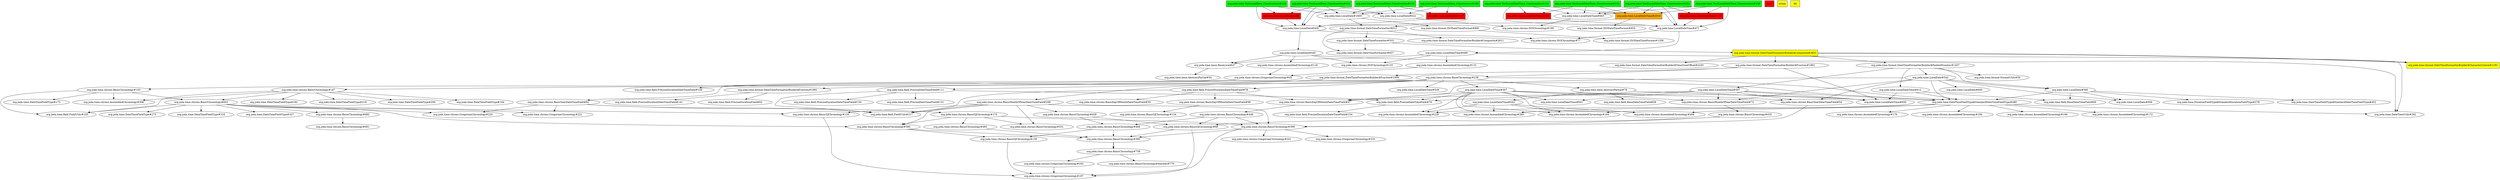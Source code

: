 digraph enhanced {
	"org.joda.time.format.DateTimeFormatterBuilder$CharacterLiteral#1191" [style=striped shape=box fillcolor="yellow"];
	"org.joda.time.TestLocalDate_Constructors#151" [style=striped shape=box fillcolor="green"];
	"org.joda.time.TestLocalDateTime_Constructors#159" [style=striped shape=box fillcolor="green"];
	"org.joda.time.TestLocalDateTime_Constructors#113" [style=striped shape=box fillcolor="green"];
	"org.joda.time.LocalDate#207" [style=striped shape=box fillcolor="red"];
	"org.joda.time.TestLocalDateTime_Constructors#121" [style=striped shape=box fillcolor="green"];
	"org.joda.time.TestLocalDate_Constructors#143" [style=striped shape=box fillcolor="green"];
	"real" [style=striped shape=box fillcolor="red"];
	"ochiai" [style=striped shape=box fillcolor="yellow"];
	"d4" [style=striped shape=box fillcolor="yellow"];
	"org.joda.time.LocalDate#240" [style=striped shape=box fillcolor="red"];
	"org.joda.time.LocalDateTime#233" [style=striped shape=box fillcolor="red"];
	"org.joda.time.LocalDateTime#196" [style=striped shape=box fillcolor="red"];
	"org.joda.time.format.DateTimeFormatterBuilder$Composite#2653" [style=striped shape=box fillcolor="yellow"];
	"org.joda.time.TestLocalDate_Constructors#105" [style=striped shape=box fillcolor="green"];
	"org.joda.time.TestLocalDate_Constructors#113" [style=striped shape=box fillcolor="green"];
	"org.joda.time.TestLocalDateTime_Constructors#151" [style=striped shape=box fillcolor="green"];
	"org.joda.time.LocalDateTime#2016" [style=striped shape=box fillcolor="orange"];
	"org.joda.time.format.DateTimeFormatterBuilder$Composite#2653" -> "org.joda.time.format.DateTimeFormatterBuilder$CharacterLiteral#1191" [style=bold];
	"org.joda.time.chrono.BaseChronology#239" -> "org.joda.time.LocalDateTime#529";
	"org.joda.time.LocalDateTime#471" -> "org.joda.time.chrono.ISOChronology#77";
	"org.joda.time.LocalDate#426" -> "org.joda.time.chrono.ISOChronology#77";
	"org.joda.time.chrono.AssembledChronology#118" -> "org.joda.time.chrono.GregorianChronology#45";
	"org.joda.time.chrono.AssembledChronology#131" -> "org.joda.time.chrono.GregorianChronology#45";
	"org.joda.time.chrono.BasicChronology#153" -> "org.joda.time.DateTimeFieldType#173";
	"org.joda.time.TestLocalDate_Constructors#151" -> "org.joda.time.LocalDate#240";
	"org.joda.time.TestLocalDate_Constructors#143" -> "org.joda.time.LocalDate#240";
	"org.joda.time.LocalDateTime#597" -> "org.joda.time.LocalDateTime#650";
	"org.joda.time.format.DateTimeFormatterBuilder$Fraction#1891" -> "org.joda.time.LocalDateTime#650";
	"org.joda.time.base.AbstractPartial#79" -> "org.joda.time.LocalDateTime#650";
	"org.joda.time.LocalDateTime#567" -> "org.joda.time.LocalDateTime#650";
	"org.joda.time.LocalDateTime#612" -> "org.joda.time.LocalDateTime#650";
	"org.joda.time.format.DateTimeFormatterBuilder$Fraction#1909" -> "org.joda.time.format.DateTimeFormatterBuilder$Fraction#1991";
	"org.joda.time.field.PreciseDurationDateTimeField#78" -> "org.joda.time.field.FieldUtils#217";
	"org.joda.time.chrono.BasicYearDateTimeField#82" -> "org.joda.time.field.FieldUtils#217";
	"org.joda.time.field.PreciseDateTimeField#111" -> "org.joda.time.field.FieldUtils#217";
	"org.joda.time.chrono.BasicMonthOfYearDateTimeField#298" -> "org.joda.time.field.FieldUtils#217";
	"org.joda.time.chrono.BasicChronology#167" -> "org.joda.time.DateTimeFieldType#218";
	"org.joda.time.format.DateTimeFormatterBuilder$Fraction#1991" -> "org.joda.time.field.PreciseDurationDateTimeField#141";
	"org.joda.time.LocalDateTime#499" -> "org.joda.time.chrono.AssembledChronology#131";
	"org.joda.time.LocalDateTime#471" -> "org.joda.time.LocalDateTime#499";
	"org.joda.time.chrono.BaseChronology#239" -> "org.joda.time.field.PreciseDurationDateTimeField#78";
	"org.joda.time.chrono.BasicChronology#167" -> "org.joda.time.DateTimeFieldType#200";
	"org.joda.time.chrono.BasicGJChronology#88" -> "org.joda.time.chrono.BasicChronology#360";
	"org.joda.time.chrono.BasicChronology#385" -> "org.joda.time.chrono.BasicChronology#360";
	"org.joda.time.chrono.BasicChronology#468" -> "org.joda.time.chrono.BasicChronology#360";
	"org.joda.time.chrono.BasicChronology#485" -> "org.joda.time.chrono.BasicChronology#360";
	"org.joda.time.chrono.BasicChronology#399" -> "org.joda.time.chrono.BasicChronology#360";
	"org.joda.time.chrono.BasicChronology#153" -> "org.joda.time.chrono.AssembledChronology#308";
	"org.joda.time.chrono.BasicChronology#167" -> "org.joda.time.chrono.AssembledChronology#308";
	"org.joda.time.chrono.BasicChronology#603" -> "org.joda.time.DateTimeFieldType#327";
	"org.joda.time.field.PreciseDurationDateTimeField#78" -> "org.joda.time.chrono.BasicDayOfMonthDateTimeField#55";
	"org.joda.time.base.BaseLocal#47" -> "org.joda.time.base.AbstractPartial#54";
	"org.joda.time.chrono.BasicGJChronology#175" -> "org.joda.time.chrono.BasicChronology#485";
	"org.joda.time.chrono.BasicChronology#167" -> "org.joda.time.DateTimeFieldType#164";
	"org.joda.time.LocalDateTime#597" -> "org.joda.time.DateTimeFieldType$StandardDateTimeFieldType#480";
	"org.joda.time.LocalDate#560" -> "org.joda.time.DateTimeFieldType$StandardDateTimeFieldType#480";
	"org.joda.time.format.DateTimeFormatterBuilder$Fraction#1909" -> "org.joda.time.DateTimeFieldType$StandardDateTimeFieldType#480";
	"org.joda.time.LocalDateTime#612" -> "org.joda.time.DateTimeFieldType$StandardDateTimeFieldType#480";
	"org.joda.time.LocalDate#542" -> "org.joda.time.DateTimeFieldType$StandardDateTimeFieldType#480";
	"org.joda.time.chrono.BaseChronology#239" -> "org.joda.time.DateTimeFieldType$StandardDateTimeFieldType#480";
	"org.joda.time.field.PreciseDateTimeField#111" -> "org.joda.time.field.PreciseDateTimeField#131";
	"org.joda.time.base.AbstractPartial#79" -> "org.joda.time.LocalDateTime#542";
	"org.joda.time.TestLocalDateTime_Constructors#159" -> "org.joda.time.LocalDateTime#663";
	"org.joda.time.TestLocalDateTime_Constructors#113" -> "org.joda.time.LocalDateTime#663";
	"org.joda.time.TestLocalDateTime_Constructors#121" -> "org.joda.time.LocalDateTime#663";
	"org.joda.time.TestLocalDateTime_Constructors#151" -> "org.joda.time.LocalDateTime#663";
	"org.joda.time.DateTimeFieldType$StandardDateTimeFieldType#480" -> "org.joda.time.chrono.AssembledChronology#260";
	"org.joda.time.LocalDateTime#542" -> "org.joda.time.chrono.AssembledChronology#260";
	"org.joda.time.LocalDateTime#567" -> "org.joda.time.chrono.AssembledChronology#260";
	"org.joda.time.chrono.BaseChronology#239" -> "org.joda.time.chrono.BasicYearDateTimeField#82";
	"org.joda.time.DateTimeFieldType$StandardDateTimeFieldType#480" -> "org.joda.time.chrono.AssembledChronology#268";
	"org.joda.time.LocalDateTime#542" -> "org.joda.time.chrono.AssembledChronology#268";
	"org.joda.time.LocalDateTime#567" -> "org.joda.time.chrono.AssembledChronology#268";
	"org.joda.time.format.DateTimeFormatterBuilder$Composite#2653" -> "org.joda.time.format.DateTimeFormatterBuilder$PaddedNumber#1457";
	"org.joda.time.LocalDateTime#2016" -> "org.joda.time.format.ISODateTimeFormat#953";
	"org.joda.time.field.PreciseDurationDateTimeField#78" -> "org.joda.time.chrono.BasicDayOfMonthDateTimeField#47";
	"org.joda.time.LocalDateTime#597" -> "org.joda.time.chrono.BasicDayOfMonthDateTimeField#47";
	"org.joda.time.LocalDateTime#567" -> "org.joda.time.chrono.BasicDayOfMonthDateTimeField#47";
	"org.joda.time.LocalDate#542" -> "org.joda.time.chrono.BasicDayOfMonthDateTimeField#47";
	"org.joda.time.chrono.GregorianChronology#45" -> "org.joda.time.chrono.BasicChronology#153";
	"org.joda.time.chrono.BasicYearDateTimeField#82" -> "org.joda.time.chrono.BasicGJChronology#175";
	"org.joda.time.LocalDate#445" -> "org.joda.time.chrono.AssembledChronology#118";
	"org.joda.time.format.DateTimeFormatterBuilder$Fraction#1909" -> "org.joda.time.field.PreciseDurationDateTimeField#126";
	"org.joda.time.chrono.BasicMonthOfYearDateTimeField#72" -> "org.joda.time.chrono.BasicChronology#435";
	"org.joda.time.chrono.BasicGJChronology#175" -> "org.joda.time.chrono.BasicChronology#551";
	"org.joda.time.chrono.BasicMonthOfYearDateTimeField#298" -> "org.joda.time.chrono.BasicChronology#551";
	"org.joda.time.chrono.BasicGJChronology#175" -> "org.joda.time.chrono.BasicChronology#399";
	"org.joda.time.chrono.BasicYearDateTimeField#54" -> "org.joda.time.chrono.BasicChronology#399";
	"org.joda.time.chrono.BasicChronology#435" -> "org.joda.time.chrono.BasicChronology#399";
	"org.joda.time.chrono.BasicChronology#448" -> "org.joda.time.chrono.BasicChronology#399";
	"org.joda.time.chrono.BasicMonthOfYearDateTimeField#298" -> "org.joda.time.chrono.BasicChronology#399";
	"org.joda.time.TestLocalDateTime_Constructors#159" -> "org.joda.time.LocalDateTime#233";
	"org.joda.time.TestLocalDateTime_Constructors#151" -> "org.joda.time.LocalDateTime#233";
	"org.joda.time.format.DateTimeFormatterBuilder$PaddedNumber#1457" -> "org.joda.time.LocalDateTime#597";
	"org.joda.time.chrono.BasicChronology#153" -> "org.joda.time.field.FieldUtils#235";
	"org.joda.time.chrono.BasicChronology#603" -> "org.joda.time.field.FieldUtils#235";
	"org.joda.time.chrono.BasicChronology#167" -> "org.joda.time.field.FieldUtils#235";
	"org.joda.time.format.DateTimeFormatterBuilder$Composite#2653" -> "org.joda.time.format.DateTimeFormatterBuilder$Fraction#1891";
	"org.joda.time.TestLocalDateTime_Constructors#113" -> "org.joda.time.LocalDateTime#196";
	"org.joda.time.TestLocalDateTime_Constructors#121" -> "org.joda.time.LocalDateTime#196";
	"org.joda.time.LocalDateTime#233" -> "org.joda.time.LocalDateTime#471";
	"org.joda.time.TestLocalDateTime_Constructors#159" -> "org.joda.time.LocalDateTime#471";
	"org.joda.time.LocalDateTime#196" -> "org.joda.time.LocalDateTime#471";
	"org.joda.time.TestLocalDateTime_Constructors#113" -> "org.joda.time.LocalDateTime#471";
	"org.joda.time.TestLocalDateTime_Constructors#121" -> "org.joda.time.LocalDateTime#471";
	"org.joda.time.TestLocalDateTime_Constructors#151" -> "org.joda.time.LocalDateTime#471";
	"org.joda.time.TestLocalDate_Constructors#151" -> "org.joda.time.LocalDate#622";
	"org.joda.time.TestLocalDate_Constructors#143" -> "org.joda.time.LocalDate#622";
	"org.joda.time.TestLocalDate_Constructors#105" -> "org.joda.time.LocalDate#622";
	"org.joda.time.TestLocalDate_Constructors#113" -> "org.joda.time.LocalDate#622";
	"org.joda.time.LocalDate#1805" -> "org.joda.time.format.DateTimeFormatter#612";
	"org.joda.time.LocalDateTime#2016" -> "org.joda.time.format.DateTimeFormatter#612";
	"org.joda.time.LocalDateTime#597" -> "org.joda.time.field.PreciseDateTimeField#79";
	"org.joda.time.field.PreciseDateTimeField#111" -> "org.joda.time.field.PreciseDateTimeField#79";
	"org.joda.time.LocalDateTime#567" -> "org.joda.time.field.PreciseDateTimeField#79";
	"org.joda.time.DateTimeFieldType$StandardDateTimeFieldType#480" -> "org.joda.time.chrono.AssembledChronology#196";
	"org.joda.time.chrono.BasicChronology#738" -> "org.joda.time.chrono.GregorianChronology#202";
	"org.joda.time.LocalDate#445" -> "org.joda.time.chrono.ISOChronology#133";
	"org.joda.time.LocalDateTime#499" -> "org.joda.time.chrono.ISOChronology#133";
	"org.joda.time.chrono.BasicChronology#603" -> "org.joda.time.chrono.BasicChronology#385";
	"org.joda.time.chrono.BasicGJChronology#175" -> "org.joda.time.chrono.BasicChronology#385";
	"org.joda.time.chrono.BasicMonthOfYearDateTimeField#298" -> "org.joda.time.chrono.BasicChronology#385";
	"org.joda.time.chrono.BasicChronology#167" -> "org.joda.time.DateTimeFieldType#182";
	"org.joda.time.LocalDate#560" -> "org.joda.time.DateTimeFieldType$StandardDateTimeFieldType#452";
	"org.joda.time.LocalDateTime#597" -> "org.joda.time.LocalDateTime#641";
	"org.joda.time.LocalDateTime#567" -> "org.joda.time.LocalDateTime#641";
	"org.joda.time.LocalDate#445" -> "org.joda.time.base.BaseLocal#47";
	"org.joda.time.LocalDateTime#499" -> "org.joda.time.base.BaseLocal#47";
	"org.joda.time.TestLocalDate_Constructors#151" -> "org.joda.time.LocalDate#1805";
	"org.joda.time.TestLocalDate_Constructors#143" -> "org.joda.time.LocalDate#1805";
	"org.joda.time.TestLocalDate_Constructors#105" -> "org.joda.time.LocalDate#1805";
	"org.joda.time.TestLocalDate_Constructors#113" -> "org.joda.time.LocalDate#1805";
	"org.joda.time.LocalDateTime#597" -> "org.joda.time.chrono.BasicMonthOfYearDateTimeField#72";
	"org.joda.time.LocalDateTime#567" -> "org.joda.time.chrono.BasicMonthOfYearDateTimeField#72";
	"org.joda.time.LocalDate#542" -> "org.joda.time.chrono.BasicMonthOfYearDateTimeField#72";
	"org.joda.time.format.DateTimeFormatterBuilder$Fraction#1891" -> "org.joda.time.chrono.BaseChronology#239";
	"org.joda.time.chrono.BasicChronology#399" -> "org.joda.time.chrono.GregorianChronology#233";
	"org.joda.time.chrono.BasicChronology#682" -> "org.joda.time.chrono.BasicChronology#691";
	"org.joda.time.LocalDate#560" -> "org.joda.time.DurationFieldType$StandardDurationFieldType#278";
	"org.joda.time.LocalDate#560" -> "org.joda.time.LocalDate#609";
	"org.joda.time.LocalDate#542" -> "org.joda.time.LocalDate#609";
	"org.joda.time.TestLocalDate_Constructors#105" -> "org.joda.time.LocalDate#207";
	"org.joda.time.TestLocalDate_Constructors#113" -> "org.joda.time.LocalDate#207";
	"org.joda.time.chrono.BasicMonthOfYearDateTimeField#298" -> "org.joda.time.chrono.BasicChronology#458";
	"org.joda.time.format.DateTimeFormatter#612" -> "org.joda.time.format.DateTimeFormatterBuilder$Composite#2611";
	"org.joda.time.DateTimeFieldType$StandardDateTimeFieldType#480" -> "org.joda.time.chrono.AssembledChronology#172";
	"org.joda.time.format.DateTimeFormatterBuilder$PaddedNumber#1457" -> "org.joda.time.LocalDate#560";
	"org.joda.time.LocalDate#542" -> "org.joda.time.LocalDate#560";
	"org.joda.time.chrono.BasicChronology#360" -> "org.joda.time.chrono.BasicChronology#738" [style=bold];
	"org.joda.time.LocalDate#542" -> "org.joda.time.LocalDate#600";
	"org.joda.time.LocalDate#1805" -> "org.joda.time.format.ISODateTimeFormat#866";
	"org.joda.time.LocalDate#426" -> "org.joda.time.LocalDate#445";
	"org.joda.time.DateTimeFieldType$StandardDateTimeFieldType#480" -> "org.joda.time.chrono.AssembledChronology#176";
	"org.joda.time.format.DateTimeFormatterBuilder$PaddedNumber#1457" -> "org.joda.time.LocalDateTime#612";
	"org.joda.time.format.DateTimeFormatterBuilder$Composite#2653" -> "org.joda.time.format.DateTimeFormatterBuilder$TimeZoneOffset#2230";
	"org.joda.time.chrono.BasicChronology#399" -> "org.joda.time.chrono.GregorianChronology#241";
	"org.joda.time.chrono.BasicChronology#435" -> "org.joda.time.chrono.BasicGJChronology#88";
	"org.joda.time.chrono.BasicChronology#458" -> "org.joda.time.chrono.BasicGJChronology#88";
	"org.joda.time.chrono.BasicChronology#448" -> "org.joda.time.chrono.BasicGJChronology#88";
	"org.joda.time.chrono.BasicChronology#603" -> "org.joda.time.chrono.GregorianChronology#221";
	"org.joda.time.chrono.BasicYearDateTimeField#82" -> "org.joda.time.chrono.GregorianChronology#221";
	"org.joda.time.chrono.BasicChronology#603" -> "org.joda.time.chrono.BasicChronology#682";
	"org.joda.time.field.PreciseDurationDateTimeField#78" -> "org.joda.time.chrono.BasicDayOfMonthDateTimeField#96";
	"org.joda.time.DateTimeFieldType$StandardDateTimeFieldType#480" -> "org.joda.time.DateTimeUtils#282";
	"org.joda.time.LocalDate#445" -> "org.joda.time.DateTimeUtils#282";
	"org.joda.time.LocalDateTime#499" -> "org.joda.time.DateTimeUtils#282";
	"org.joda.time.DateTimeFieldType$StandardDateTimeFieldType#480" -> "org.joda.time.chrono.AssembledChronology#228";
	"org.joda.time.LocalDateTime#542" -> "org.joda.time.chrono.AssembledChronology#228";
	"org.joda.time.LocalDateTime#567" -> "org.joda.time.chrono.AssembledChronology#228";
	"org.joda.time.chrono.BasicChronology#603" -> "org.joda.time.chrono.BasicGJChronology#120";
	"org.joda.time.chrono.BasicMonthOfYearDateTimeField#298" -> "org.joda.time.chrono.BasicGJChronology#120";
	"org.joda.time.chrono.BasicChronology#603" -> "org.joda.time.chrono.GregorianChronology#225";
	"org.joda.time.chrono.BasicYearDateTimeField#82" -> "org.joda.time.chrono.GregorianChronology#225";
	"org.joda.time.base.AbstractPartial#79" -> "org.joda.time.field.BaseDateTimeField#58";
	"org.joda.time.chrono.BasicDayOfMonthDateTimeField#47" -> "org.joda.time.chrono.BasicChronology#448";
	"org.joda.time.LocalDateTime#663" -> "org.joda.time.chrono.ISOChronology#190";
	"org.joda.time.LocalDate#622" -> "org.joda.time.chrono.ISOChronology#190";
	"org.joda.time.chrono.GregorianChronology#45" -> "org.joda.time.chrono.BasicChronology#167";
	"org.joda.time.chrono.BaseChronology#239" -> "org.joda.time.chrono.BasicMonthOfYearDateTimeField#298";
	"org.joda.time.format.DateTimeFormatterBuilder$PaddedNumber#1457" -> "org.joda.time.format.FormatUtils#50";
	"org.joda.time.chrono.BasicChronology#153" -> "org.joda.time.chrono.BasicChronology#603";
	"org.joda.time.chrono.BasicChronology#167" -> "org.joda.time.chrono.BasicChronology#603";
	"org.joda.time.DateTimeFieldType$StandardDateTimeFieldType#480" -> "org.joda.time.chrono.AssembledChronology#184";
	"org.joda.time.chrono.BasicGJChronology#88" -> "org.joda.time.chrono.GregorianChronology#197";
	"org.joda.time.chrono.GregorianChronology#202" -> "org.joda.time.chrono.GregorianChronology#197";
	"org.joda.time.chrono.BasicGJChronology#120" -> "org.joda.time.chrono.GregorianChronology#197";
	"org.joda.time.chrono.BasicGJChronology#139" -> "org.joda.time.chrono.GregorianChronology#197";
	"org.joda.time.chrono.BasicChronology#399" -> "org.joda.time.chrono.GregorianChronology#197";
	"org.joda.time.chrono.BasicDayOfMonthDateTimeField#96" -> "org.joda.time.chrono.BasicGJChronology#134";
	"org.joda.time.chrono.BasicChronology#738" -> "org.joda.time.chrono.BasicChronology$YearInfo#770";
	"org.joda.time.LocalDate#560" -> "org.joda.time.field.BaseDateTimeField#69";
	"org.joda.time.LocalDateTime#612" -> "org.joda.time.field.BaseDateTimeField#69";
	"org.joda.time.chrono.BasicChronology#603" -> "org.joda.time.DateTimeFieldType#273";
	"org.joda.time.format.ISODateTimeFormat#866" -> "org.joda.time.format.ISODateTimeFormat#1358";
	"org.joda.time.chrono.BasicChronology#603" -> "org.joda.time.DateTimeFieldType#318";
	"org.joda.time.format.DateTimeFormatter#612" -> "org.joda.time.format.DateTimeFormatter#657";
	"org.joda.time.format.DateTimeFormatter#533" -> "org.joda.time.format.DateTimeFormatter#657";
	"org.joda.time.LocalDate#240" -> "org.joda.time.LocalDate#426";
	"org.joda.time.TestLocalDate_Constructors#151" -> "org.joda.time.LocalDate#426";
	"org.joda.time.LocalDate#207" -> "org.joda.time.LocalDate#426";
	"org.joda.time.TestLocalDate_Constructors#143" -> "org.joda.time.LocalDate#426";
	"org.joda.time.TestLocalDate_Constructors#105" -> "org.joda.time.LocalDate#426";
	"org.joda.time.TestLocalDate_Constructors#113" -> "org.joda.time.LocalDate#426";
	"org.joda.time.chrono.BasicChronology#385" -> "org.joda.time.chrono.BasicGJChronology#139";
	"org.joda.time.chrono.BasicChronology#468" -> "org.joda.time.chrono.BasicGJChronology#139";
	"org.joda.time.TestLocalDateTime_Constructors#159" -> "org.joda.time.LocalDateTime#2016";
	"org.joda.time.TestLocalDateTime_Constructors#113" -> "org.joda.time.LocalDateTime#2016";
	"org.joda.time.TestLocalDateTime_Constructors#121" -> "org.joda.time.LocalDateTime#2016";
	"org.joda.time.TestLocalDateTime_Constructors#151" -> "org.joda.time.LocalDateTime#2016";
	"org.joda.time.format.DateTimeFormatterBuilder$PaddedNumber#1457" -> "org.joda.time.LocalDate#542";
	"org.joda.time.format.DateTimeFormatter#612" -> "org.joda.time.format.DateTimeFormatter#533";
	"org.joda.time.field.PreciseDateTimeField#79" -> "org.joda.time.field.PreciseDurationDateTimeField#154";
	"org.joda.time.format.DateTimeFormatterBuilder$Fraction#1891" -> "org.joda.time.format.DateTimeFormatterBuilder$Fraction#1909";
	"org.joda.time.chrono.BasicChronology#458" -> "org.joda.time.chrono.BasicChronology#468";
	"org.joda.time.chrono.BasicChronology#448" -> "org.joda.time.chrono.BasicChronology#468";
	"org.joda.time.LocalDateTime#597" -> "org.joda.time.chrono.BasicYearDateTimeField#54";
	"org.joda.time.LocalDateTime#567" -> "org.joda.time.chrono.BasicYearDateTimeField#54";
	"org.joda.time.LocalDate#542" -> "org.joda.time.chrono.BasicYearDateTimeField#54";
	"org.joda.time.chrono.BaseChronology#239" -> "org.joda.time.base.AbstractPartial#79";
	"org.joda.time.format.DateTimeFormatter#533" -> "org.joda.time.format.DateTimeFormatterBuilder$Composite#2653";
	"org.joda.time.chrono.BaseChronology#239" -> "org.joda.time.field.PreciseDateTimeField#111";
	"org.joda.time.DateTimeFieldType$StandardDateTimeFieldType#480" -> "org.joda.time.chrono.AssembledChronology#164";
	"org.joda.time.LocalDateTime#542" -> "org.joda.time.chrono.AssembledChronology#164";
	"org.joda.time.LocalDateTime#567" -> "org.joda.time.chrono.AssembledChronology#164";
	"org.joda.time.chrono.BaseChronology#239" -> "org.joda.time.LocalDateTime#567";
	"org.joda.time.field.PreciseDateTimeField#111" -> "org.joda.time.field.PreciseDurationDateTimeField#150";
	"org.joda.time.format.DateTimeFormatterBuilder$Fraction#1991" -> "org.joda.time.field.PreciseDurationField#63";
}
